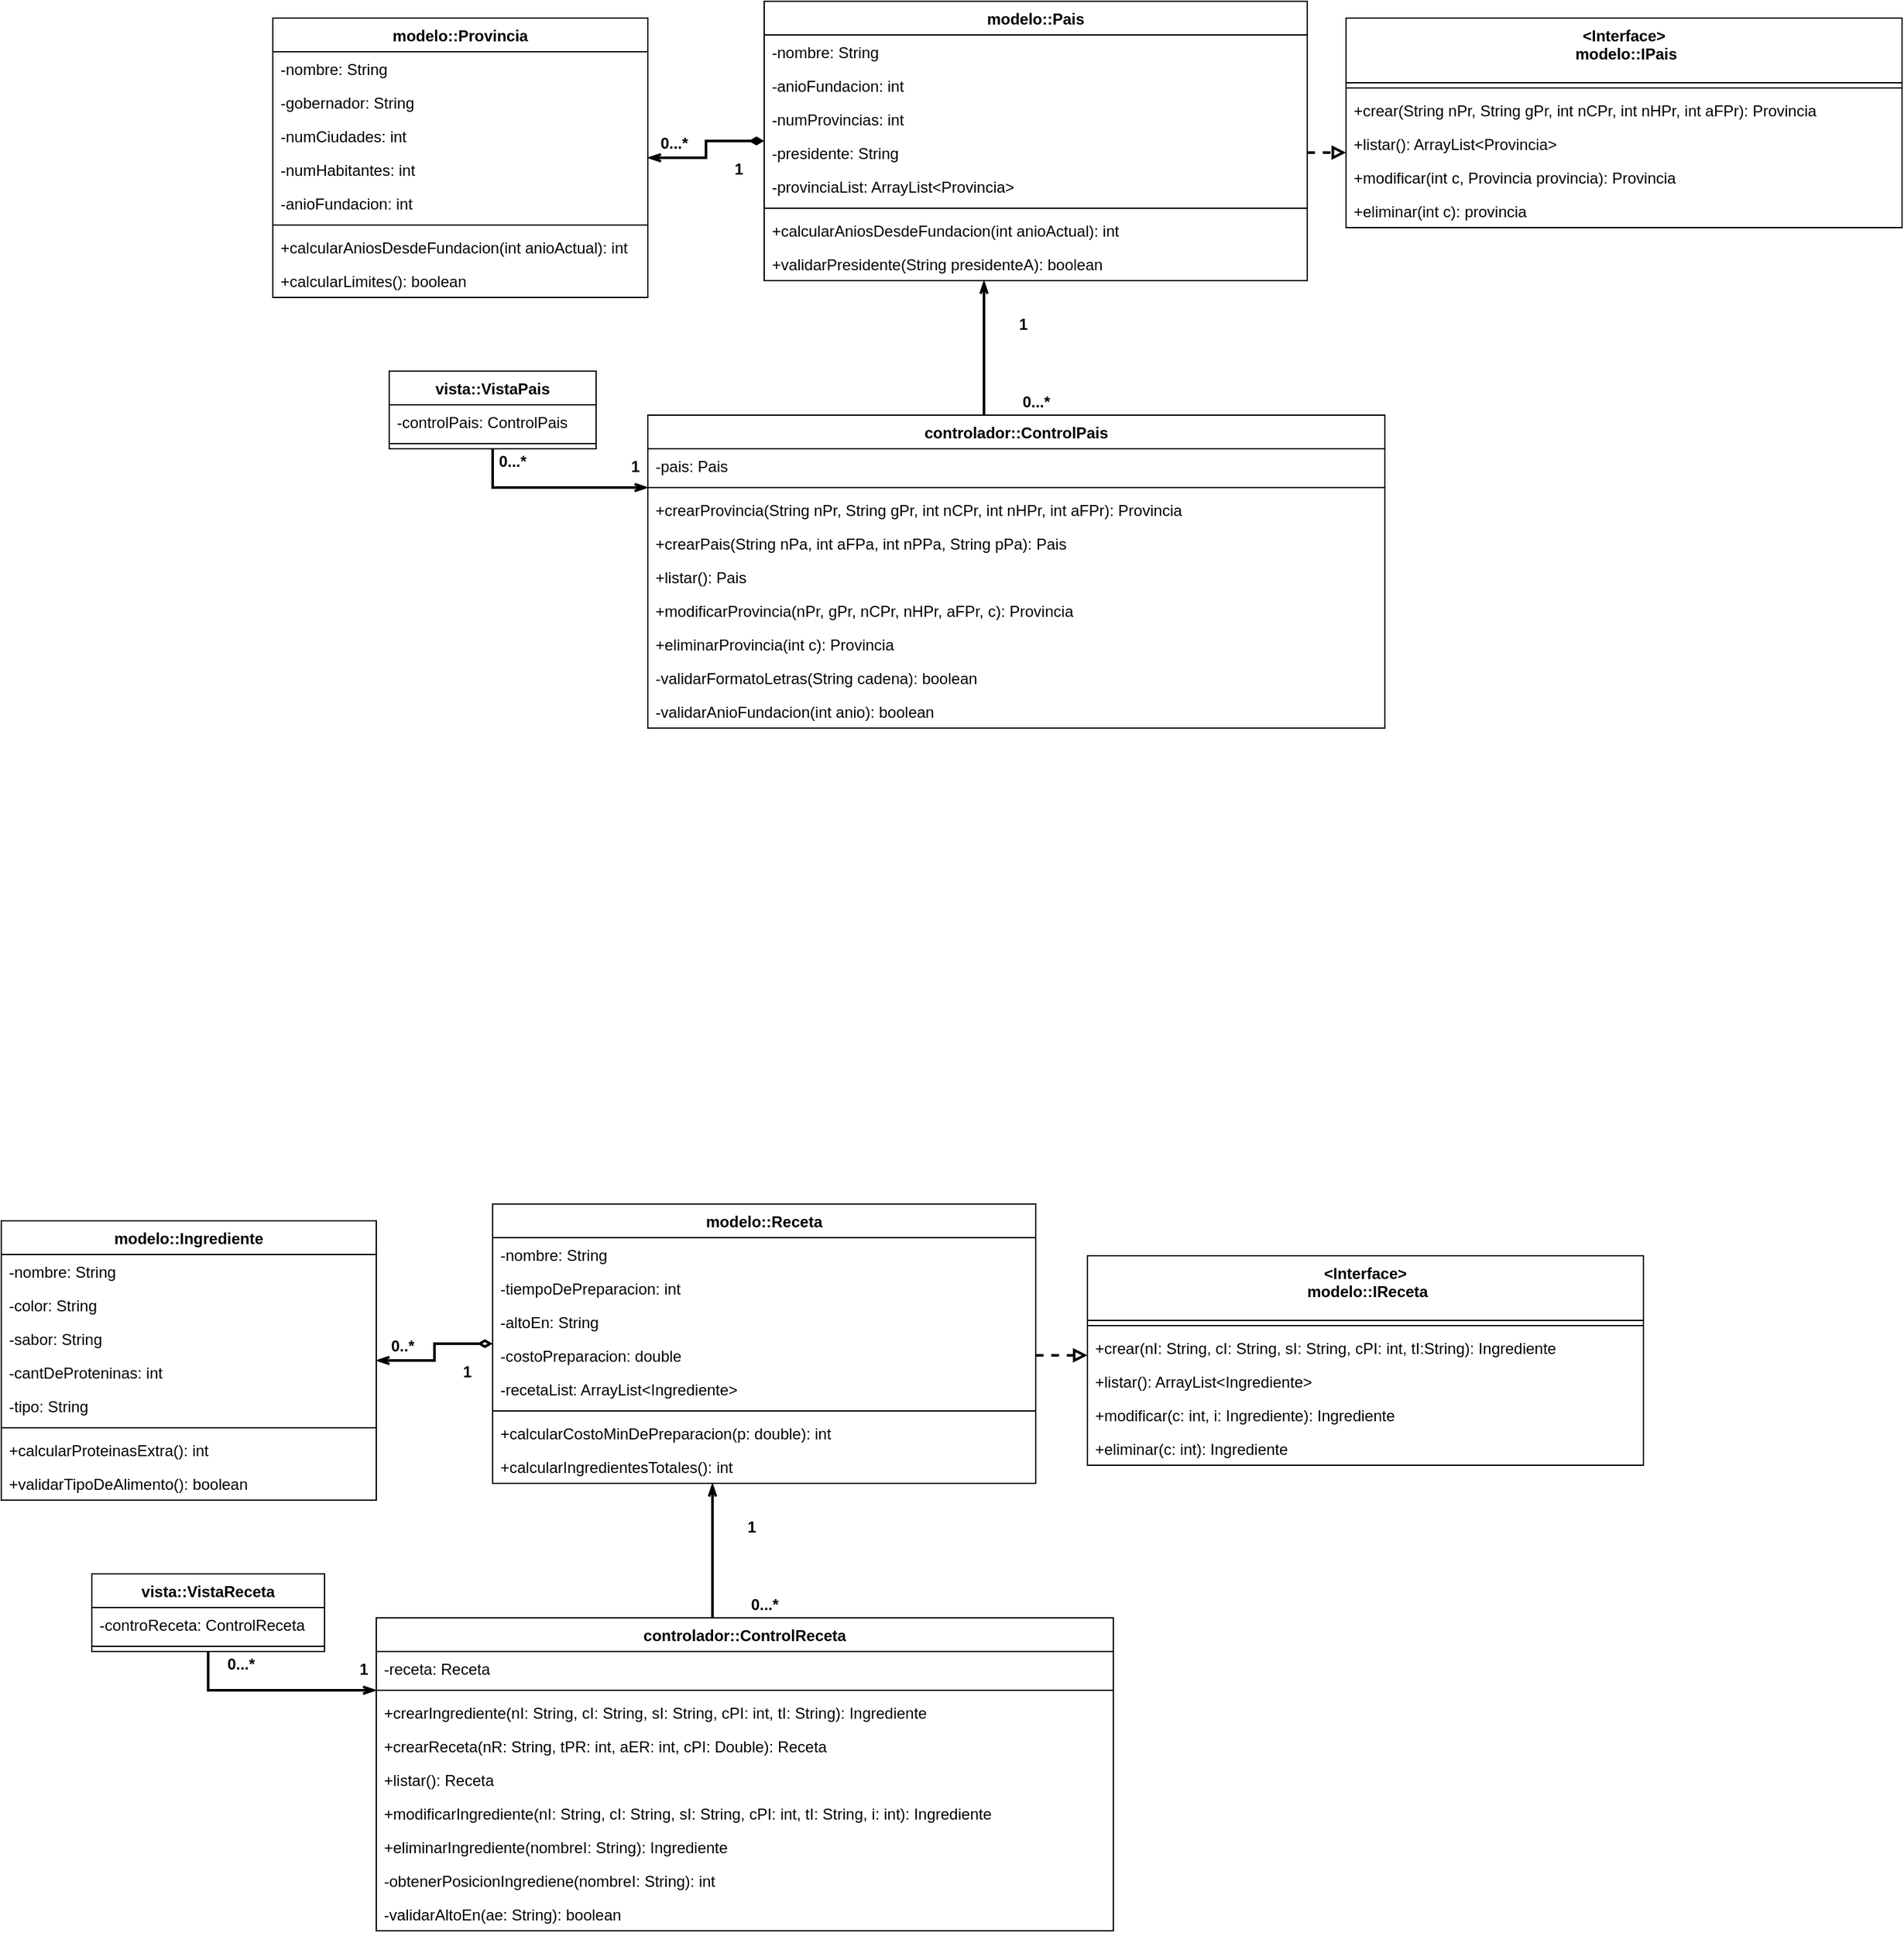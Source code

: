 <mxfile version="18.0.1" type="github">
  <diagram id="Xy5j6NjRfo06URsnQNJd" name="Page-1">
    <mxGraphModel dx="1740" dy="456" grid="1" gridSize="10" guides="1" tooltips="1" connect="1" arrows="1" fold="1" page="1" pageScale="1" pageWidth="827" pageHeight="1169" math="0" shadow="0">
      <root>
        <mxCell id="0" />
        <mxCell id="1" parent="0" />
        <mxCell id="cnrkMwEogR2Gx3-n7gU5-1" value="modelo::Pais" style="swimlane;fontStyle=1;align=center;verticalAlign=top;childLayout=stackLayout;horizontal=1;startSize=26;horizontalStack=0;resizeParent=1;resizeParentMax=0;resizeLast=0;collapsible=1;marginBottom=0;" parent="1" vertex="1">
          <mxGeometry x="280" y="30" width="420" height="216" as="geometry" />
        </mxCell>
        <mxCell id="cnrkMwEogR2Gx3-n7gU5-2" value="-nombre: String " style="text;strokeColor=none;fillColor=none;align=left;verticalAlign=top;spacingLeft=4;spacingRight=4;overflow=hidden;rotatable=0;points=[[0,0.5],[1,0.5]];portConstraint=eastwest;" parent="cnrkMwEogR2Gx3-n7gU5-1" vertex="1">
          <mxGeometry y="26" width="420" height="26" as="geometry" />
        </mxCell>
        <mxCell id="cnrkMwEogR2Gx3-n7gU5-24" value="-anioFundacion: int " style="text;strokeColor=none;fillColor=none;align=left;verticalAlign=top;spacingLeft=4;spacingRight=4;overflow=hidden;rotatable=0;points=[[0,0.5],[1,0.5]];portConstraint=eastwest;" parent="cnrkMwEogR2Gx3-n7gU5-1" vertex="1">
          <mxGeometry y="52" width="420" height="26" as="geometry" />
        </mxCell>
        <mxCell id="cnrkMwEogR2Gx3-n7gU5-23" value="-numProvincias: int" style="text;strokeColor=none;fillColor=none;align=left;verticalAlign=top;spacingLeft=4;spacingRight=4;overflow=hidden;rotatable=0;points=[[0,0.5],[1,0.5]];portConstraint=eastwest;" parent="cnrkMwEogR2Gx3-n7gU5-1" vertex="1">
          <mxGeometry y="78" width="420" height="26" as="geometry" />
        </mxCell>
        <mxCell id="cnrkMwEogR2Gx3-n7gU5-25" value="-presidente: String " style="text;strokeColor=none;fillColor=none;align=left;verticalAlign=top;spacingLeft=4;spacingRight=4;overflow=hidden;rotatable=0;points=[[0,0.5],[1,0.5]];portConstraint=eastwest;" parent="cnrkMwEogR2Gx3-n7gU5-1" vertex="1">
          <mxGeometry y="104" width="420" height="26" as="geometry" />
        </mxCell>
        <mxCell id="cnrkMwEogR2Gx3-n7gU5-22" value="-provinciaList: ArrayList&lt;Provincia&gt;" style="text;strokeColor=none;fillColor=none;align=left;verticalAlign=top;spacingLeft=4;spacingRight=4;overflow=hidden;rotatable=0;points=[[0,0.5],[1,0.5]];portConstraint=eastwest;" parent="cnrkMwEogR2Gx3-n7gU5-1" vertex="1">
          <mxGeometry y="130" width="420" height="26" as="geometry" />
        </mxCell>
        <mxCell id="cnrkMwEogR2Gx3-n7gU5-3" value="" style="line;strokeWidth=1;fillColor=none;align=left;verticalAlign=middle;spacingTop=-1;spacingLeft=3;spacingRight=3;rotatable=0;labelPosition=right;points=[];portConstraint=eastwest;" parent="cnrkMwEogR2Gx3-n7gU5-1" vertex="1">
          <mxGeometry y="156" width="420" height="8" as="geometry" />
        </mxCell>
        <mxCell id="cnrkMwEogR2Gx3-n7gU5-4" value="+calcularAniosDesdeFundacion(int anioActual): int  " style="text;strokeColor=none;fillColor=none;align=left;verticalAlign=top;spacingLeft=4;spacingRight=4;overflow=hidden;rotatable=0;points=[[0,0.5],[1,0.5]];portConstraint=eastwest;" parent="cnrkMwEogR2Gx3-n7gU5-1" vertex="1">
          <mxGeometry y="164" width="420" height="26" as="geometry" />
        </mxCell>
        <mxCell id="cnrkMwEogR2Gx3-n7gU5-26" value="+validarPresidente(String presidenteA): boolean" style="text;strokeColor=none;fillColor=none;align=left;verticalAlign=top;spacingLeft=4;spacingRight=4;overflow=hidden;rotatable=0;points=[[0,0.5],[1,0.5]];portConstraint=eastwest;" parent="cnrkMwEogR2Gx3-n7gU5-1" vertex="1">
          <mxGeometry y="190" width="420" height="26" as="geometry" />
        </mxCell>
        <mxCell id="cnrkMwEogR2Gx3-n7gU5-29" style="edgeStyle=orthogonalEdgeStyle;rounded=0;orthogonalLoop=1;jettySize=auto;html=1;endArrow=openThin;endFill=0;startArrow=diamondThin;startFill=1;exitX=0;exitY=0.5;exitDx=0;exitDy=0;strokeWidth=2;" parent="1" source="cnrkMwEogR2Gx3-n7gU5-1" target="cnrkMwEogR2Gx3-n7gU5-5" edge="1">
          <mxGeometry relative="1" as="geometry" />
        </mxCell>
        <mxCell id="cnrkMwEogR2Gx3-n7gU5-5" value="modelo::Provincia" style="swimlane;fontStyle=1;align=center;verticalAlign=top;childLayout=stackLayout;horizontal=1;startSize=26;horizontalStack=0;resizeParent=1;resizeParentMax=0;resizeLast=0;collapsible=1;marginBottom=0;" parent="1" vertex="1">
          <mxGeometry x="-100" y="43" width="290" height="216" as="geometry" />
        </mxCell>
        <mxCell id="cnrkMwEogR2Gx3-n7gU5-9" value="-nombre: String" style="text;strokeColor=none;fillColor=none;align=left;verticalAlign=top;spacingLeft=4;spacingRight=4;overflow=hidden;rotatable=0;points=[[0,0.5],[1,0.5]];portConstraint=eastwest;" parent="cnrkMwEogR2Gx3-n7gU5-5" vertex="1">
          <mxGeometry y="26" width="290" height="26" as="geometry" />
        </mxCell>
        <mxCell id="cnrkMwEogR2Gx3-n7gU5-10" value="-gobernador: String " style="text;strokeColor=none;fillColor=none;align=left;verticalAlign=top;spacingLeft=4;spacingRight=4;overflow=hidden;rotatable=0;points=[[0,0.5],[1,0.5]];portConstraint=eastwest;" parent="cnrkMwEogR2Gx3-n7gU5-5" vertex="1">
          <mxGeometry y="52" width="290" height="26" as="geometry" />
        </mxCell>
        <mxCell id="cnrkMwEogR2Gx3-n7gU5-6" value="-numCiudades: int" style="text;strokeColor=none;fillColor=none;align=left;verticalAlign=top;spacingLeft=4;spacingRight=4;overflow=hidden;rotatable=0;points=[[0,0.5],[1,0.5]];portConstraint=eastwest;" parent="cnrkMwEogR2Gx3-n7gU5-5" vertex="1">
          <mxGeometry y="78" width="290" height="26" as="geometry" />
        </mxCell>
        <mxCell id="cnrkMwEogR2Gx3-n7gU5-11" value="-numHabitantes: int" style="text;strokeColor=none;fillColor=none;align=left;verticalAlign=top;spacingLeft=4;spacingRight=4;overflow=hidden;rotatable=0;points=[[0,0.5],[1,0.5]];portConstraint=eastwest;" parent="cnrkMwEogR2Gx3-n7gU5-5" vertex="1">
          <mxGeometry y="104" width="290" height="26" as="geometry" />
        </mxCell>
        <mxCell id="cnrkMwEogR2Gx3-n7gU5-12" value="-anioFundacion: int " style="text;strokeColor=none;fillColor=none;align=left;verticalAlign=top;spacingLeft=4;spacingRight=4;overflow=hidden;rotatable=0;points=[[0,0.5],[1,0.5]];portConstraint=eastwest;" parent="cnrkMwEogR2Gx3-n7gU5-5" vertex="1">
          <mxGeometry y="130" width="290" height="26" as="geometry" />
        </mxCell>
        <mxCell id="cnrkMwEogR2Gx3-n7gU5-7" value="" style="line;strokeWidth=1;fillColor=none;align=left;verticalAlign=middle;spacingTop=-1;spacingLeft=3;spacingRight=3;rotatable=0;labelPosition=right;points=[];portConstraint=eastwest;" parent="cnrkMwEogR2Gx3-n7gU5-5" vertex="1">
          <mxGeometry y="156" width="290" height="8" as="geometry" />
        </mxCell>
        <mxCell id="cnrkMwEogR2Gx3-n7gU5-13" value="+calcularAniosDesdeFundacion(int anioActual): int" style="text;strokeColor=none;fillColor=none;align=left;verticalAlign=top;spacingLeft=4;spacingRight=4;overflow=hidden;rotatable=0;points=[[0,0.5],[1,0.5]];portConstraint=eastwest;" parent="cnrkMwEogR2Gx3-n7gU5-5" vertex="1">
          <mxGeometry y="164" width="290" height="26" as="geometry" />
        </mxCell>
        <mxCell id="cnrkMwEogR2Gx3-n7gU5-8" value="+calcularLimites(): boolean" style="text;strokeColor=none;fillColor=none;align=left;verticalAlign=top;spacingLeft=4;spacingRight=4;overflow=hidden;rotatable=0;points=[[0,0.5],[1,0.5]];portConstraint=eastwest;" parent="cnrkMwEogR2Gx3-n7gU5-5" vertex="1">
          <mxGeometry y="190" width="290" height="26" as="geometry" />
        </mxCell>
        <mxCell id="cnrkMwEogR2Gx3-n7gU5-15" value="&lt;Interface&gt;&#xa; modelo::IPais" style="swimlane;fontStyle=1;align=center;verticalAlign=top;childLayout=stackLayout;horizontal=1;startSize=50;horizontalStack=0;resizeParent=1;resizeParentMax=0;resizeLast=0;collapsible=1;marginBottom=0;" parent="1" vertex="1">
          <mxGeometry x="730" y="43" width="430" height="162" as="geometry" />
        </mxCell>
        <mxCell id="cnrkMwEogR2Gx3-n7gU5-17" value="" style="line;strokeWidth=1;fillColor=none;align=left;verticalAlign=middle;spacingTop=-1;spacingLeft=3;spacingRight=3;rotatable=0;labelPosition=right;points=[];portConstraint=eastwest;" parent="cnrkMwEogR2Gx3-n7gU5-15" vertex="1">
          <mxGeometry y="50" width="430" height="8" as="geometry" />
        </mxCell>
        <mxCell id="cnrkMwEogR2Gx3-n7gU5-18" value="+crear(String nPr, String gPr, int nCPr, int nHPr, int aFPr): Provincia" style="text;strokeColor=none;fillColor=none;align=left;verticalAlign=top;spacingLeft=4;spacingRight=4;overflow=hidden;rotatable=0;points=[[0,0.5],[1,0.5]];portConstraint=eastwest;" parent="cnrkMwEogR2Gx3-n7gU5-15" vertex="1">
          <mxGeometry y="58" width="430" height="26" as="geometry" />
        </mxCell>
        <mxCell id="cnrkMwEogR2Gx3-n7gU5-19" value="+listar(): ArrayList&lt;Provincia&gt;" style="text;strokeColor=none;fillColor=none;align=left;verticalAlign=top;spacingLeft=4;spacingRight=4;overflow=hidden;rotatable=0;points=[[0,0.5],[1,0.5]];portConstraint=eastwest;" parent="cnrkMwEogR2Gx3-n7gU5-15" vertex="1">
          <mxGeometry y="84" width="430" height="26" as="geometry" />
        </mxCell>
        <mxCell id="cnrkMwEogR2Gx3-n7gU5-20" value="+modificar(int c, Provincia provincia): Provincia" style="text;strokeColor=none;fillColor=none;align=left;verticalAlign=top;spacingLeft=4;spacingRight=4;overflow=hidden;rotatable=0;points=[[0,0.5],[1,0.5]];portConstraint=eastwest;" parent="cnrkMwEogR2Gx3-n7gU5-15" vertex="1">
          <mxGeometry y="110" width="430" height="26" as="geometry" />
        </mxCell>
        <mxCell id="cnrkMwEogR2Gx3-n7gU5-21" value="+eliminar(int c): provincia" style="text;strokeColor=none;fillColor=none;align=left;verticalAlign=top;spacingLeft=4;spacingRight=4;overflow=hidden;rotatable=0;points=[[0,0.5],[1,0.5]];portConstraint=eastwest;" parent="cnrkMwEogR2Gx3-n7gU5-15" vertex="1">
          <mxGeometry y="136" width="430" height="26" as="geometry" />
        </mxCell>
        <mxCell id="cnrkMwEogR2Gx3-n7gU5-28" style="edgeStyle=orthogonalEdgeStyle;rounded=0;orthogonalLoop=1;jettySize=auto;html=1;dashed=1;endArrow=block;endFill=0;strokeWidth=2;" parent="1" source="cnrkMwEogR2Gx3-n7gU5-25" target="cnrkMwEogR2Gx3-n7gU5-15" edge="1">
          <mxGeometry relative="1" as="geometry">
            <Array as="points">
              <mxPoint x="866" y="147" />
            </Array>
          </mxGeometry>
        </mxCell>
        <mxCell id="cnrkMwEogR2Gx3-n7gU5-40" style="edgeStyle=orthogonalEdgeStyle;rounded=0;orthogonalLoop=1;jettySize=auto;html=1;startArrow=none;startFill=0;endArrow=openThin;endFill=0;strokeWidth=2;" parent="1" source="cnrkMwEogR2Gx3-n7gU5-30" target="cnrkMwEogR2Gx3-n7gU5-1" edge="1">
          <mxGeometry relative="1" as="geometry">
            <Array as="points">
              <mxPoint x="450" y="270" />
              <mxPoint x="450" y="270" />
            </Array>
          </mxGeometry>
        </mxCell>
        <mxCell id="cnrkMwEogR2Gx3-n7gU5-30" value="controlador::ControlPais" style="swimlane;fontStyle=1;align=center;verticalAlign=top;childLayout=stackLayout;horizontal=1;startSize=26;horizontalStack=0;resizeParent=1;resizeParentMax=0;resizeLast=0;collapsible=1;marginBottom=0;" parent="1" vertex="1">
          <mxGeometry x="190" y="350" width="570" height="242" as="geometry" />
        </mxCell>
        <mxCell id="cnrkMwEogR2Gx3-n7gU5-31" value="-pais: Pais" style="text;strokeColor=none;fillColor=none;align=left;verticalAlign=top;spacingLeft=4;spacingRight=4;overflow=hidden;rotatable=0;points=[[0,0.5],[1,0.5]];portConstraint=eastwest;" parent="cnrkMwEogR2Gx3-n7gU5-30" vertex="1">
          <mxGeometry y="26" width="570" height="26" as="geometry" />
        </mxCell>
        <mxCell id="cnrkMwEogR2Gx3-n7gU5-32" value="" style="line;strokeWidth=1;fillColor=none;align=left;verticalAlign=middle;spacingTop=-1;spacingLeft=3;spacingRight=3;rotatable=0;labelPosition=right;points=[];portConstraint=eastwest;" parent="cnrkMwEogR2Gx3-n7gU5-30" vertex="1">
          <mxGeometry y="52" width="570" height="8" as="geometry" />
        </mxCell>
        <mxCell id="cnrkMwEogR2Gx3-n7gU5-59" value="+crearProvincia(String nPr, String gPr, int nCPr, int nHPr, int aFPr): Provincia" style="text;strokeColor=none;fillColor=none;align=left;verticalAlign=top;spacingLeft=4;spacingRight=4;overflow=hidden;rotatable=0;points=[[0,0.5],[1,0.5]];portConstraint=eastwest;" parent="cnrkMwEogR2Gx3-n7gU5-30" vertex="1">
          <mxGeometry y="60" width="570" height="26" as="geometry" />
        </mxCell>
        <mxCell id="cnrkMwEogR2Gx3-n7gU5-57" value="+crearPais(String nPa, int aFPa, int nPPa, String pPa): Pais" style="text;strokeColor=none;fillColor=none;align=left;verticalAlign=top;spacingLeft=4;spacingRight=4;overflow=hidden;rotatable=0;points=[[0,0.5],[1,0.5]];portConstraint=eastwest;" parent="cnrkMwEogR2Gx3-n7gU5-30" vertex="1">
          <mxGeometry y="86" width="570" height="26" as="geometry" />
        </mxCell>
        <mxCell id="cnrkMwEogR2Gx3-n7gU5-43" value="+listar(): Pais" style="text;strokeColor=none;fillColor=none;align=left;verticalAlign=top;spacingLeft=4;spacingRight=4;overflow=hidden;rotatable=0;points=[[0,0.5],[1,0.5]];portConstraint=eastwest;" parent="cnrkMwEogR2Gx3-n7gU5-30" vertex="1">
          <mxGeometry y="112" width="570" height="26" as="geometry" />
        </mxCell>
        <mxCell id="cnrkMwEogR2Gx3-n7gU5-61" value="+modificarProvincia(nPr, gPr, nCPr, nHPr, aFPr, c): Provincia" style="text;strokeColor=none;fillColor=none;align=left;verticalAlign=top;spacingLeft=4;spacingRight=4;overflow=hidden;rotatable=0;points=[[0,0.5],[1,0.5]];portConstraint=eastwest;" parent="cnrkMwEogR2Gx3-n7gU5-30" vertex="1">
          <mxGeometry y="138" width="570" height="26" as="geometry" />
        </mxCell>
        <mxCell id="cnrkMwEogR2Gx3-n7gU5-60" value="+eliminarProvincia(int c): Provincia" style="text;strokeColor=none;fillColor=none;align=left;verticalAlign=top;spacingLeft=4;spacingRight=4;overflow=hidden;rotatable=0;points=[[0,0.5],[1,0.5]];portConstraint=eastwest;" parent="cnrkMwEogR2Gx3-n7gU5-30" vertex="1">
          <mxGeometry y="164" width="570" height="26" as="geometry" />
        </mxCell>
        <mxCell id="cnrkMwEogR2Gx3-n7gU5-54" value="-validarFormatoLetras(String cadena): boolean&#xa;" style="text;strokeColor=none;fillColor=none;align=left;verticalAlign=top;spacingLeft=4;spacingRight=4;overflow=hidden;rotatable=0;points=[[0,0.5],[1,0.5]];portConstraint=eastwest;" parent="cnrkMwEogR2Gx3-n7gU5-30" vertex="1">
          <mxGeometry y="190" width="570" height="26" as="geometry" />
        </mxCell>
        <mxCell id="cnrkMwEogR2Gx3-n7gU5-55" value="-validarAnioFundacion(int anio): boolean" style="text;strokeColor=none;fillColor=none;align=left;verticalAlign=top;spacingLeft=4;spacingRight=4;overflow=hidden;rotatable=0;points=[[0,0.5],[1,0.5]];portConstraint=eastwest;" parent="cnrkMwEogR2Gx3-n7gU5-30" vertex="1">
          <mxGeometry y="216" width="570" height="26" as="geometry" />
        </mxCell>
        <mxCell id="cnrkMwEogR2Gx3-n7gU5-38" style="edgeStyle=orthogonalEdgeStyle;rounded=0;orthogonalLoop=1;jettySize=auto;html=1;entryX=0;entryY=0.5;entryDx=0;entryDy=0;entryPerimeter=0;startArrow=none;startFill=0;endArrow=openThin;endFill=0;strokeWidth=2;" parent="1" source="cnrkMwEogR2Gx3-n7gU5-34" target="cnrkMwEogR2Gx3-n7gU5-32" edge="1">
          <mxGeometry relative="1" as="geometry" />
        </mxCell>
        <mxCell id="cnrkMwEogR2Gx3-n7gU5-34" value="vista::VistaPais" style="swimlane;fontStyle=1;align=center;verticalAlign=top;childLayout=stackLayout;horizontal=1;startSize=26;horizontalStack=0;resizeParent=1;resizeParentMax=0;resizeLast=0;collapsible=1;marginBottom=0;" parent="1" vertex="1">
          <mxGeometry x="-10" y="316" width="160" height="60" as="geometry" />
        </mxCell>
        <mxCell id="cnrkMwEogR2Gx3-n7gU5-35" value="-controlPais: ControlPais" style="text;strokeColor=none;fillColor=none;align=left;verticalAlign=top;spacingLeft=4;spacingRight=4;overflow=hidden;rotatable=0;points=[[0,0.5],[1,0.5]];portConstraint=eastwest;" parent="cnrkMwEogR2Gx3-n7gU5-34" vertex="1">
          <mxGeometry y="26" width="160" height="26" as="geometry" />
        </mxCell>
        <mxCell id="cnrkMwEogR2Gx3-n7gU5-36" value="" style="line;strokeWidth=1;fillColor=none;align=left;verticalAlign=middle;spacingTop=-1;spacingLeft=3;spacingRight=3;rotatable=0;labelPosition=right;points=[];portConstraint=eastwest;" parent="cnrkMwEogR2Gx3-n7gU5-34" vertex="1">
          <mxGeometry y="52" width="160" height="8" as="geometry" />
        </mxCell>
        <mxCell id="cnrkMwEogR2Gx3-n7gU5-46" value="0...*" style="text;html=1;align=center;verticalAlign=middle;resizable=0;points=[];autosize=1;strokeColor=none;fillColor=none;strokeWidth=1;perimeterSpacing=1;fontStyle=1" parent="1" vertex="1">
          <mxGeometry x="65" y="376" width="40" height="20" as="geometry" />
        </mxCell>
        <mxCell id="cnrkMwEogR2Gx3-n7gU5-47" value="&lt;b&gt;1&lt;/b&gt;" style="text;html=1;align=center;verticalAlign=middle;resizable=0;points=[];autosize=1;strokeColor=none;fillColor=none;" parent="1" vertex="1">
          <mxGeometry x="170" y="380" width="20" height="20" as="geometry" />
        </mxCell>
        <mxCell id="cnrkMwEogR2Gx3-n7gU5-48" value="0...*" style="text;html=1;align=center;verticalAlign=middle;resizable=0;points=[];autosize=1;strokeColor=none;fillColor=none;fontStyle=1" parent="1" vertex="1">
          <mxGeometry x="470" y="330" width="40" height="20" as="geometry" />
        </mxCell>
        <mxCell id="cnrkMwEogR2Gx3-n7gU5-49" value="1" style="text;html=1;align=center;verticalAlign=middle;resizable=0;points=[];autosize=1;strokeColor=none;fillColor=none;fontStyle=1" parent="1" vertex="1">
          <mxGeometry x="470" y="270" width="20" height="20" as="geometry" />
        </mxCell>
        <mxCell id="cnrkMwEogR2Gx3-n7gU5-50" value="&lt;b&gt;0...*&lt;/b&gt;" style="text;html=1;align=center;verticalAlign=middle;resizable=0;points=[];autosize=1;strokeColor=none;fillColor=none;" parent="1" vertex="1">
          <mxGeometry x="190" y="130" width="40" height="20" as="geometry" />
        </mxCell>
        <mxCell id="cnrkMwEogR2Gx3-n7gU5-51" value="1" style="text;html=1;align=center;verticalAlign=middle;resizable=0;points=[];autosize=1;strokeColor=none;fillColor=none;fontStyle=1" parent="1" vertex="1">
          <mxGeometry x="250" y="150" width="20" height="20" as="geometry" />
        </mxCell>
        <mxCell id="cnrkMwEogR2Gx3-n7gU5-62" value="modelo::Receta" style="swimlane;fontStyle=1;align=center;verticalAlign=top;childLayout=stackLayout;horizontal=1;startSize=26;horizontalStack=0;resizeParent=1;resizeParentMax=0;resizeLast=0;collapsible=1;marginBottom=0;" parent="1" vertex="1">
          <mxGeometry x="70" y="960" width="420" height="216" as="geometry" />
        </mxCell>
        <mxCell id="cnrkMwEogR2Gx3-n7gU5-63" value="-nombre: String " style="text;strokeColor=none;fillColor=none;align=left;verticalAlign=top;spacingLeft=4;spacingRight=4;overflow=hidden;rotatable=0;points=[[0,0.5],[1,0.5]];portConstraint=eastwest;" parent="cnrkMwEogR2Gx3-n7gU5-62" vertex="1">
          <mxGeometry y="26" width="420" height="26" as="geometry" />
        </mxCell>
        <mxCell id="cnrkMwEogR2Gx3-n7gU5-64" value="-tiempoDePreparacion: int" style="text;strokeColor=none;fillColor=none;align=left;verticalAlign=top;spacingLeft=4;spacingRight=4;overflow=hidden;rotatable=0;points=[[0,0.5],[1,0.5]];portConstraint=eastwest;" parent="cnrkMwEogR2Gx3-n7gU5-62" vertex="1">
          <mxGeometry y="52" width="420" height="26" as="geometry" />
        </mxCell>
        <mxCell id="cnrkMwEogR2Gx3-n7gU5-65" value="-altoEn: String" style="text;strokeColor=none;fillColor=none;align=left;verticalAlign=top;spacingLeft=4;spacingRight=4;overflow=hidden;rotatable=0;points=[[0,0.5],[1,0.5]];portConstraint=eastwest;" parent="cnrkMwEogR2Gx3-n7gU5-62" vertex="1">
          <mxGeometry y="78" width="420" height="26" as="geometry" />
        </mxCell>
        <mxCell id="cnrkMwEogR2Gx3-n7gU5-66" value="-costoPreparacion: double" style="text;strokeColor=none;fillColor=none;align=left;verticalAlign=top;spacingLeft=4;spacingRight=4;overflow=hidden;rotatable=0;points=[[0,0.5],[1,0.5]];portConstraint=eastwest;" parent="cnrkMwEogR2Gx3-n7gU5-62" vertex="1">
          <mxGeometry y="104" width="420" height="26" as="geometry" />
        </mxCell>
        <mxCell id="cnrkMwEogR2Gx3-n7gU5-67" value="-recetaList: ArrayList&lt;Ingrediente&gt;" style="text;strokeColor=none;fillColor=none;align=left;verticalAlign=top;spacingLeft=4;spacingRight=4;overflow=hidden;rotatable=0;points=[[0,0.5],[1,0.5]];portConstraint=eastwest;" parent="cnrkMwEogR2Gx3-n7gU5-62" vertex="1">
          <mxGeometry y="130" width="420" height="26" as="geometry" />
        </mxCell>
        <mxCell id="cnrkMwEogR2Gx3-n7gU5-68" value="" style="line;strokeWidth=1;fillColor=none;align=left;verticalAlign=middle;spacingTop=-1;spacingLeft=3;spacingRight=3;rotatable=0;labelPosition=right;points=[];portConstraint=eastwest;" parent="cnrkMwEogR2Gx3-n7gU5-62" vertex="1">
          <mxGeometry y="156" width="420" height="8" as="geometry" />
        </mxCell>
        <mxCell id="cnrkMwEogR2Gx3-n7gU5-69" value="+calcularCostoMinDePreparacion(p: double): int" style="text;strokeColor=none;fillColor=none;align=left;verticalAlign=top;spacingLeft=4;spacingRight=4;overflow=hidden;rotatable=0;points=[[0,0.5],[1,0.5]];portConstraint=eastwest;" parent="cnrkMwEogR2Gx3-n7gU5-62" vertex="1">
          <mxGeometry y="164" width="420" height="26" as="geometry" />
        </mxCell>
        <mxCell id="cnrkMwEogR2Gx3-n7gU5-70" value="+calcularIngredientesTotales(): int" style="text;strokeColor=none;fillColor=none;align=left;verticalAlign=top;spacingLeft=4;spacingRight=4;overflow=hidden;rotatable=0;points=[[0,0.5],[1,0.5]];portConstraint=eastwest;" parent="cnrkMwEogR2Gx3-n7gU5-62" vertex="1">
          <mxGeometry y="190" width="420" height="26" as="geometry" />
        </mxCell>
        <mxCell id="cnrkMwEogR2Gx3-n7gU5-71" style="edgeStyle=orthogonalEdgeStyle;rounded=0;orthogonalLoop=1;jettySize=auto;html=1;endArrow=openThin;endFill=0;startArrow=diamondThin;startFill=0;exitX=0;exitY=0.5;exitDx=0;exitDy=0;strokeWidth=2;" parent="1" source="cnrkMwEogR2Gx3-n7gU5-62" target="cnrkMwEogR2Gx3-n7gU5-72" edge="1">
          <mxGeometry relative="1" as="geometry" />
        </mxCell>
        <mxCell id="cnrkMwEogR2Gx3-n7gU5-72" value="modelo::Ingrediente" style="swimlane;fontStyle=1;align=center;verticalAlign=top;childLayout=stackLayout;horizontal=1;startSize=26;horizontalStack=0;resizeParent=1;resizeParentMax=0;resizeLast=0;collapsible=1;marginBottom=0;" parent="1" vertex="1">
          <mxGeometry x="-310" y="973" width="290" height="216" as="geometry" />
        </mxCell>
        <mxCell id="cnrkMwEogR2Gx3-n7gU5-73" value="-nombre: String" style="text;strokeColor=none;fillColor=none;align=left;verticalAlign=top;spacingLeft=4;spacingRight=4;overflow=hidden;rotatable=0;points=[[0,0.5],[1,0.5]];portConstraint=eastwest;" parent="cnrkMwEogR2Gx3-n7gU5-72" vertex="1">
          <mxGeometry y="26" width="290" height="26" as="geometry" />
        </mxCell>
        <mxCell id="cnrkMwEogR2Gx3-n7gU5-74" value="-color: String" style="text;strokeColor=none;fillColor=none;align=left;verticalAlign=top;spacingLeft=4;spacingRight=4;overflow=hidden;rotatable=0;points=[[0,0.5],[1,0.5]];portConstraint=eastwest;" parent="cnrkMwEogR2Gx3-n7gU5-72" vertex="1">
          <mxGeometry y="52" width="290" height="26" as="geometry" />
        </mxCell>
        <mxCell id="cnrkMwEogR2Gx3-n7gU5-75" value="-sabor: String" style="text;strokeColor=none;fillColor=none;align=left;verticalAlign=top;spacingLeft=4;spacingRight=4;overflow=hidden;rotatable=0;points=[[0,0.5],[1,0.5]];portConstraint=eastwest;" parent="cnrkMwEogR2Gx3-n7gU5-72" vertex="1">
          <mxGeometry y="78" width="290" height="26" as="geometry" />
        </mxCell>
        <mxCell id="cnrkMwEogR2Gx3-n7gU5-76" value="-cantDeProteninas: int" style="text;strokeColor=none;fillColor=none;align=left;verticalAlign=top;spacingLeft=4;spacingRight=4;overflow=hidden;rotatable=0;points=[[0,0.5],[1,0.5]];portConstraint=eastwest;" parent="cnrkMwEogR2Gx3-n7gU5-72" vertex="1">
          <mxGeometry y="104" width="290" height="26" as="geometry" />
        </mxCell>
        <mxCell id="cnrkMwEogR2Gx3-n7gU5-77" value="-tipo: String" style="text;strokeColor=none;fillColor=none;align=left;verticalAlign=top;spacingLeft=4;spacingRight=4;overflow=hidden;rotatable=0;points=[[0,0.5],[1,0.5]];portConstraint=eastwest;" parent="cnrkMwEogR2Gx3-n7gU5-72" vertex="1">
          <mxGeometry y="130" width="290" height="26" as="geometry" />
        </mxCell>
        <mxCell id="cnrkMwEogR2Gx3-n7gU5-78" value="" style="line;strokeWidth=1;fillColor=none;align=left;verticalAlign=middle;spacingTop=-1;spacingLeft=3;spacingRight=3;rotatable=0;labelPosition=right;points=[];portConstraint=eastwest;" parent="cnrkMwEogR2Gx3-n7gU5-72" vertex="1">
          <mxGeometry y="156" width="290" height="8" as="geometry" />
        </mxCell>
        <mxCell id="cnrkMwEogR2Gx3-n7gU5-79" value="+calcularProteinasExtra(): int" style="text;strokeColor=none;fillColor=none;align=left;verticalAlign=top;spacingLeft=4;spacingRight=4;overflow=hidden;rotatable=0;points=[[0,0.5],[1,0.5]];portConstraint=eastwest;" parent="cnrkMwEogR2Gx3-n7gU5-72" vertex="1">
          <mxGeometry y="164" width="290" height="26" as="geometry" />
        </mxCell>
        <mxCell id="cnrkMwEogR2Gx3-n7gU5-80" value="+validarTipoDeAlimento(): boolean" style="text;strokeColor=none;fillColor=none;align=left;verticalAlign=top;spacingLeft=4;spacingRight=4;overflow=hidden;rotatable=0;points=[[0,0.5],[1,0.5]];portConstraint=eastwest;" parent="cnrkMwEogR2Gx3-n7gU5-72" vertex="1">
          <mxGeometry y="190" width="290" height="26" as="geometry" />
        </mxCell>
        <mxCell id="cnrkMwEogR2Gx3-n7gU5-81" value="&lt;Interface&gt;&#xa; modelo::IReceta" style="swimlane;fontStyle=1;align=center;verticalAlign=top;childLayout=stackLayout;horizontal=1;startSize=50;horizontalStack=0;resizeParent=1;resizeParentMax=0;resizeLast=0;collapsible=1;marginBottom=0;" parent="1" vertex="1">
          <mxGeometry x="530" y="1000" width="430" height="162" as="geometry" />
        </mxCell>
        <mxCell id="cnrkMwEogR2Gx3-n7gU5-82" value="" style="line;strokeWidth=1;fillColor=none;align=left;verticalAlign=middle;spacingTop=-1;spacingLeft=3;spacingRight=3;rotatable=0;labelPosition=right;points=[];portConstraint=eastwest;" parent="cnrkMwEogR2Gx3-n7gU5-81" vertex="1">
          <mxGeometry y="50" width="430" height="8" as="geometry" />
        </mxCell>
        <mxCell id="cnrkMwEogR2Gx3-n7gU5-83" value="+crear(nI: String, cI: String, sI: String, cPI: int, tI:String): Ingrediente" style="text;strokeColor=none;fillColor=none;align=left;verticalAlign=top;spacingLeft=4;spacingRight=4;overflow=hidden;rotatable=0;points=[[0,0.5],[1,0.5]];portConstraint=eastwest;" parent="cnrkMwEogR2Gx3-n7gU5-81" vertex="1">
          <mxGeometry y="58" width="430" height="26" as="geometry" />
        </mxCell>
        <mxCell id="cnrkMwEogR2Gx3-n7gU5-84" value="+listar(): ArrayList&lt;Ingrediente&gt;" style="text;strokeColor=none;fillColor=none;align=left;verticalAlign=top;spacingLeft=4;spacingRight=4;overflow=hidden;rotatable=0;points=[[0,0.5],[1,0.5]];portConstraint=eastwest;" parent="cnrkMwEogR2Gx3-n7gU5-81" vertex="1">
          <mxGeometry y="84" width="430" height="26" as="geometry" />
        </mxCell>
        <mxCell id="cnrkMwEogR2Gx3-n7gU5-85" value="+modificar(c: int, i: Ingrediente): Ingrediente" style="text;strokeColor=none;fillColor=none;align=left;verticalAlign=top;spacingLeft=4;spacingRight=4;overflow=hidden;rotatable=0;points=[[0,0.5],[1,0.5]];portConstraint=eastwest;" parent="cnrkMwEogR2Gx3-n7gU5-81" vertex="1">
          <mxGeometry y="110" width="430" height="26" as="geometry" />
        </mxCell>
        <mxCell id="cnrkMwEogR2Gx3-n7gU5-86" value="+eliminar(c: int): Ingrediente" style="text;strokeColor=none;fillColor=none;align=left;verticalAlign=top;spacingLeft=4;spacingRight=4;overflow=hidden;rotatable=0;points=[[0,0.5],[1,0.5]];portConstraint=eastwest;" parent="cnrkMwEogR2Gx3-n7gU5-81" vertex="1">
          <mxGeometry y="136" width="430" height="26" as="geometry" />
        </mxCell>
        <mxCell id="cnrkMwEogR2Gx3-n7gU5-87" style="edgeStyle=orthogonalEdgeStyle;rounded=0;orthogonalLoop=1;jettySize=auto;html=1;dashed=1;endArrow=block;endFill=0;strokeWidth=2;" parent="1" source="cnrkMwEogR2Gx3-n7gU5-66" target="cnrkMwEogR2Gx3-n7gU5-81" edge="1">
          <mxGeometry relative="1" as="geometry">
            <Array as="points">
              <mxPoint x="656" y="1077" />
            </Array>
          </mxGeometry>
        </mxCell>
        <mxCell id="cnrkMwEogR2Gx3-n7gU5-88" style="edgeStyle=orthogonalEdgeStyle;rounded=0;orthogonalLoop=1;jettySize=auto;html=1;startArrow=none;startFill=0;endArrow=openThin;endFill=0;strokeWidth=2;" parent="1" source="cnrkMwEogR2Gx3-n7gU5-89" target="cnrkMwEogR2Gx3-n7gU5-62" edge="1">
          <mxGeometry relative="1" as="geometry">
            <Array as="points">
              <mxPoint x="240" y="1200" />
              <mxPoint x="240" y="1200" />
            </Array>
          </mxGeometry>
        </mxCell>
        <mxCell id="cnrkMwEogR2Gx3-n7gU5-89" value="controlador::ControlReceta" style="swimlane;fontStyle=1;align=center;verticalAlign=top;childLayout=stackLayout;horizontal=1;startSize=26;horizontalStack=0;resizeParent=1;resizeParentMax=0;resizeLast=0;collapsible=1;marginBottom=0;" parent="1" vertex="1">
          <mxGeometry x="-20" y="1280" width="570" height="242" as="geometry" />
        </mxCell>
        <mxCell id="cnrkMwEogR2Gx3-n7gU5-90" value="-receta: Receta" style="text;strokeColor=none;fillColor=none;align=left;verticalAlign=top;spacingLeft=4;spacingRight=4;overflow=hidden;rotatable=0;points=[[0,0.5],[1,0.5]];portConstraint=eastwest;" parent="cnrkMwEogR2Gx3-n7gU5-89" vertex="1">
          <mxGeometry y="26" width="570" height="26" as="geometry" />
        </mxCell>
        <mxCell id="cnrkMwEogR2Gx3-n7gU5-91" value="" style="line;strokeWidth=1;fillColor=none;align=left;verticalAlign=middle;spacingTop=-1;spacingLeft=3;spacingRight=3;rotatable=0;labelPosition=right;points=[];portConstraint=eastwest;" parent="cnrkMwEogR2Gx3-n7gU5-89" vertex="1">
          <mxGeometry y="52" width="570" height="8" as="geometry" />
        </mxCell>
        <mxCell id="cnrkMwEogR2Gx3-n7gU5-92" value="+crearIngrediente(nI: String, cI: String, sI: String, cPI: int, tI: String): Ingrediente" style="text;strokeColor=none;fillColor=none;align=left;verticalAlign=top;spacingLeft=4;spacingRight=4;overflow=hidden;rotatable=0;points=[[0,0.5],[1,0.5]];portConstraint=eastwest;" parent="cnrkMwEogR2Gx3-n7gU5-89" vertex="1">
          <mxGeometry y="60" width="570" height="26" as="geometry" />
        </mxCell>
        <mxCell id="cnrkMwEogR2Gx3-n7gU5-93" value="+crearReceta(nR: String, tPR: int, aER: int, cPI: Double): Receta" style="text;strokeColor=none;fillColor=none;align=left;verticalAlign=top;spacingLeft=4;spacingRight=4;overflow=hidden;rotatable=0;points=[[0,0.5],[1,0.5]];portConstraint=eastwest;" parent="cnrkMwEogR2Gx3-n7gU5-89" vertex="1">
          <mxGeometry y="86" width="570" height="26" as="geometry" />
        </mxCell>
        <mxCell id="cnrkMwEogR2Gx3-n7gU5-94" value="+listar(): Receta" style="text;strokeColor=none;fillColor=none;align=left;verticalAlign=top;spacingLeft=4;spacingRight=4;overflow=hidden;rotatable=0;points=[[0,0.5],[1,0.5]];portConstraint=eastwest;" parent="cnrkMwEogR2Gx3-n7gU5-89" vertex="1">
          <mxGeometry y="112" width="570" height="26" as="geometry" />
        </mxCell>
        <mxCell id="cnrkMwEogR2Gx3-n7gU5-95" value="+modificarIngrediente(nI: String, cI: String, sI: String, cPI: int, tI: String, i: int): Ingrediente" style="text;strokeColor=none;fillColor=none;align=left;verticalAlign=top;spacingLeft=4;spacingRight=4;overflow=hidden;rotatable=0;points=[[0,0.5],[1,0.5]];portConstraint=eastwest;" parent="cnrkMwEogR2Gx3-n7gU5-89" vertex="1">
          <mxGeometry y="138" width="570" height="26" as="geometry" />
        </mxCell>
        <mxCell id="cnrkMwEogR2Gx3-n7gU5-96" value="+eliminarIngrediente(nombreI: String): Ingrediente" style="text;strokeColor=none;fillColor=none;align=left;verticalAlign=top;spacingLeft=4;spacingRight=4;overflow=hidden;rotatable=0;points=[[0,0.5],[1,0.5]];portConstraint=eastwest;" parent="cnrkMwEogR2Gx3-n7gU5-89" vertex="1">
          <mxGeometry y="164" width="570" height="26" as="geometry" />
        </mxCell>
        <mxCell id="cnrkMwEogR2Gx3-n7gU5-97" value="-obtenerPosicionIngrediene(nombreI: String): int" style="text;strokeColor=none;fillColor=none;align=left;verticalAlign=top;spacingLeft=4;spacingRight=4;overflow=hidden;rotatable=0;points=[[0,0.5],[1,0.5]];portConstraint=eastwest;" parent="cnrkMwEogR2Gx3-n7gU5-89" vertex="1">
          <mxGeometry y="190" width="570" height="26" as="geometry" />
        </mxCell>
        <mxCell id="cnrkMwEogR2Gx3-n7gU5-98" value="-validarAltoEn(ae: String): boolean" style="text;strokeColor=none;fillColor=none;align=left;verticalAlign=top;spacingLeft=4;spacingRight=4;overflow=hidden;rotatable=0;points=[[0,0.5],[1,0.5]];portConstraint=eastwest;" parent="cnrkMwEogR2Gx3-n7gU5-89" vertex="1">
          <mxGeometry y="216" width="570" height="26" as="geometry" />
        </mxCell>
        <mxCell id="cnrkMwEogR2Gx3-n7gU5-99" style="edgeStyle=orthogonalEdgeStyle;rounded=0;orthogonalLoop=1;jettySize=auto;html=1;entryX=0;entryY=0.5;entryDx=0;entryDy=0;entryPerimeter=0;startArrow=none;startFill=0;endArrow=openThin;endFill=0;strokeWidth=2;" parent="1" source="cnrkMwEogR2Gx3-n7gU5-100" target="cnrkMwEogR2Gx3-n7gU5-91" edge="1">
          <mxGeometry relative="1" as="geometry" />
        </mxCell>
        <mxCell id="cnrkMwEogR2Gx3-n7gU5-100" value="vista::VistaReceta" style="swimlane;fontStyle=1;align=center;verticalAlign=top;childLayout=stackLayout;horizontal=1;startSize=26;horizontalStack=0;resizeParent=1;resizeParentMax=0;resizeLast=0;collapsible=1;marginBottom=0;" parent="1" vertex="1">
          <mxGeometry x="-240" y="1246" width="180" height="60" as="geometry" />
        </mxCell>
        <mxCell id="cnrkMwEogR2Gx3-n7gU5-101" value="-controReceta: ControlReceta" style="text;strokeColor=none;fillColor=none;align=left;verticalAlign=top;spacingLeft=4;spacingRight=4;overflow=hidden;rotatable=0;points=[[0,0.5],[1,0.5]];portConstraint=eastwest;" parent="cnrkMwEogR2Gx3-n7gU5-100" vertex="1">
          <mxGeometry y="26" width="180" height="26" as="geometry" />
        </mxCell>
        <mxCell id="cnrkMwEogR2Gx3-n7gU5-102" value="" style="line;strokeWidth=1;fillColor=none;align=left;verticalAlign=middle;spacingTop=-1;spacingLeft=3;spacingRight=3;rotatable=0;labelPosition=right;points=[];portConstraint=eastwest;" parent="cnrkMwEogR2Gx3-n7gU5-100" vertex="1">
          <mxGeometry y="52" width="180" height="8" as="geometry" />
        </mxCell>
        <mxCell id="cnrkMwEogR2Gx3-n7gU5-103" value="0...*" style="text;html=1;align=center;verticalAlign=middle;resizable=0;points=[];autosize=1;strokeColor=none;fillColor=none;strokeWidth=1;perimeterSpacing=1;fontStyle=1" parent="1" vertex="1">
          <mxGeometry x="-145" y="1306" width="40" height="20" as="geometry" />
        </mxCell>
        <mxCell id="cnrkMwEogR2Gx3-n7gU5-104" value="&lt;b&gt;1&lt;/b&gt;" style="text;html=1;align=center;verticalAlign=middle;resizable=0;points=[];autosize=1;strokeColor=none;fillColor=none;" parent="1" vertex="1">
          <mxGeometry x="-40" y="1310" width="20" height="20" as="geometry" />
        </mxCell>
        <mxCell id="cnrkMwEogR2Gx3-n7gU5-105" value="0...*" style="text;html=1;align=center;verticalAlign=middle;resizable=0;points=[];autosize=1;strokeColor=none;fillColor=none;fontStyle=1" parent="1" vertex="1">
          <mxGeometry x="260" y="1260" width="40" height="20" as="geometry" />
        </mxCell>
        <mxCell id="cnrkMwEogR2Gx3-n7gU5-106" value="1" style="text;html=1;align=center;verticalAlign=middle;resizable=0;points=[];autosize=1;strokeColor=none;fillColor=none;fontStyle=1" parent="1" vertex="1">
          <mxGeometry x="260" y="1200" width="20" height="20" as="geometry" />
        </mxCell>
        <mxCell id="cnrkMwEogR2Gx3-n7gU5-107" value="&lt;b&gt;0..*&lt;/b&gt;" style="text;html=1;align=center;verticalAlign=middle;resizable=0;points=[];autosize=1;strokeColor=none;fillColor=none;" parent="1" vertex="1">
          <mxGeometry x="-15" y="1060" width="30" height="20" as="geometry" />
        </mxCell>
        <mxCell id="cnrkMwEogR2Gx3-n7gU5-108" value="1" style="text;html=1;align=center;verticalAlign=middle;resizable=0;points=[];autosize=1;strokeColor=none;fillColor=none;fontStyle=1" parent="1" vertex="1">
          <mxGeometry x="40" y="1080" width="20" height="20" as="geometry" />
        </mxCell>
      </root>
    </mxGraphModel>
  </diagram>
</mxfile>
